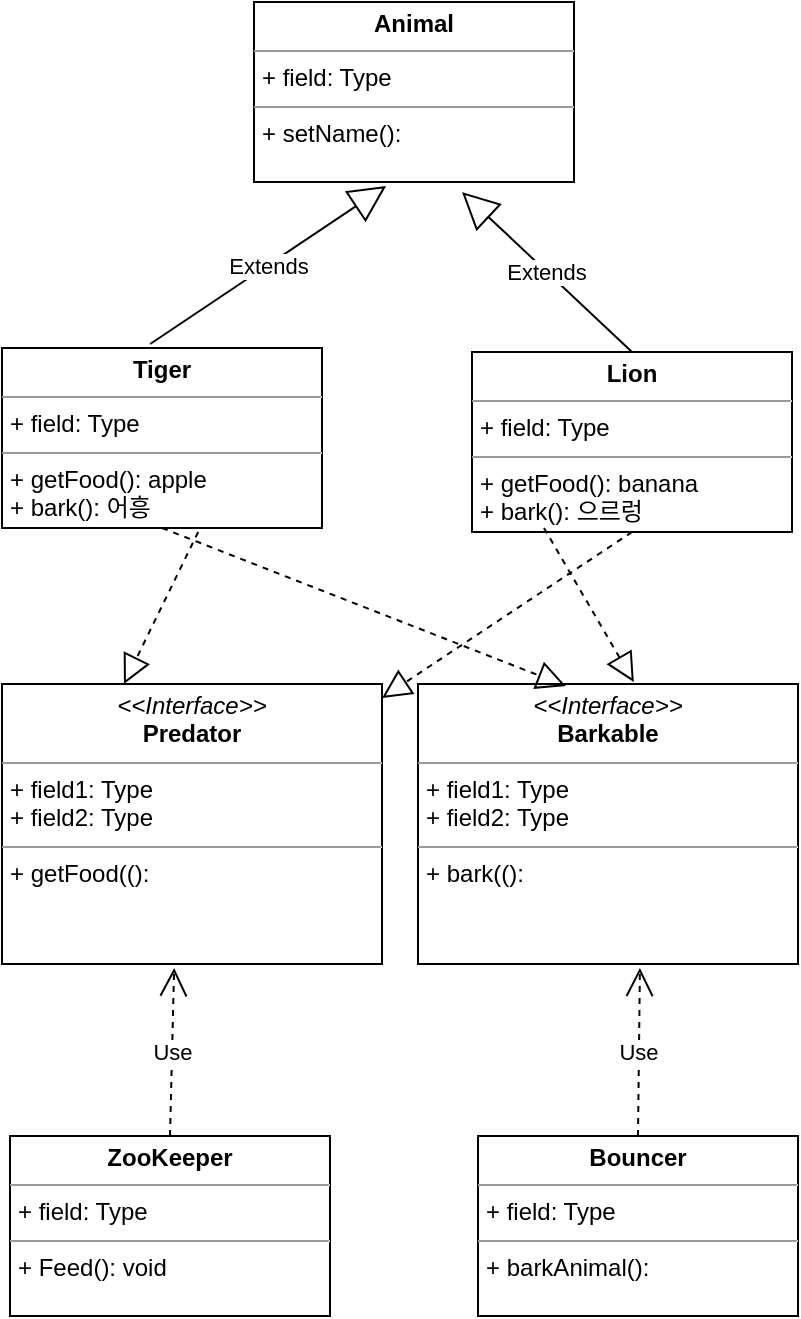 <mxfile version="20.2.3" type="device"><diagram id="AGShzw6GN9l1YmcMLAuT" name="페이지-1"><mxGraphModel dx="1422" dy="865" grid="0" gridSize="10" guides="1" tooltips="1" connect="1" arrows="1" fold="1" page="1" pageScale="1" pageWidth="827" pageHeight="1169" math="0" shadow="0"><root><mxCell id="0"/><mxCell id="1" parent="0"/><mxCell id="gQQ7VbHYPVwz4WgB9ipB-11" value="&lt;p style=&quot;margin:0px;margin-top:4px;text-align:center;&quot;&gt;&lt;i&gt;&amp;lt;&amp;lt;Interface&amp;gt;&amp;gt;&lt;/i&gt;&lt;br&gt;&lt;b&gt;Predator&lt;/b&gt;&lt;/p&gt;&lt;hr size=&quot;1&quot;&gt;&lt;p style=&quot;margin:0px;margin-left:4px;&quot;&gt;+ field1: Type&lt;br&gt;+ field2: Type&lt;/p&gt;&lt;hr size=&quot;1&quot;&gt;&lt;p style=&quot;margin:0px;margin-left:4px;&quot;&gt;+ getFood(():&amp;nbsp;&lt;br&gt;&lt;br&gt;&lt;/p&gt;" style="verticalAlign=top;align=left;overflow=fill;fontSize=12;fontFamily=Helvetica;html=1;fillColor=none;" vertex="1" parent="1"><mxGeometry x="70" y="522" width="190" height="140" as="geometry"/></mxCell><mxCell id="gQQ7VbHYPVwz4WgB9ipB-13" value="&lt;p style=&quot;margin:0px;margin-top:4px;text-align:center;&quot;&gt;&lt;b&gt;Tiger&lt;/b&gt;&lt;/p&gt;&lt;hr size=&quot;1&quot;&gt;&lt;p style=&quot;margin:0px;margin-left:4px;&quot;&gt;+ field: Type&lt;/p&gt;&lt;hr size=&quot;1&quot;&gt;&lt;p style=&quot;margin:0px;margin-left:4px;&quot;&gt;+ getFood(): apple&lt;/p&gt;&lt;p style=&quot;margin:0px;margin-left:4px;&quot;&gt;+ bark(): 어흥&lt;br&gt;&lt;/p&gt;&lt;p style=&quot;margin:0px;margin-left:4px;&quot;&gt;&lt;br&gt;&lt;/p&gt;" style="verticalAlign=top;align=left;overflow=fill;fontSize=12;fontFamily=Helvetica;html=1;fillColor=none;" vertex="1" parent="1"><mxGeometry x="70" y="354" width="160" height="90" as="geometry"/></mxCell><mxCell id="gQQ7VbHYPVwz4WgB9ipB-14" value="&lt;p style=&quot;margin:0px;margin-top:4px;text-align:center;&quot;&gt;&lt;b&gt;Animal&lt;/b&gt;&lt;/p&gt;&lt;hr size=&quot;1&quot;&gt;&lt;p style=&quot;margin:0px;margin-left:4px;&quot;&gt;+ field: Type&lt;/p&gt;&lt;hr size=&quot;1&quot;&gt;&lt;p style=&quot;margin:0px;margin-left:4px;&quot;&gt;+ setName():&amp;nbsp;&lt;/p&gt;" style="verticalAlign=top;align=left;overflow=fill;fontSize=12;fontFamily=Helvetica;html=1;fillColor=none;" vertex="1" parent="1"><mxGeometry x="196" y="181" width="160" height="90" as="geometry"/></mxCell><mxCell id="gQQ7VbHYPVwz4WgB9ipB-15" value="&lt;p style=&quot;margin:0px;margin-top:4px;text-align:center;&quot;&gt;&lt;b&gt;Lion&lt;/b&gt;&lt;/p&gt;&lt;hr size=&quot;1&quot;&gt;&lt;p style=&quot;margin:0px;margin-left:4px;&quot;&gt;+ field: Type&lt;/p&gt;&lt;hr size=&quot;1&quot;&gt;&lt;p style=&quot;margin:0px;margin-left:4px;&quot;&gt;+ getFood(): banana&lt;/p&gt;&lt;p style=&quot;margin:0px;margin-left:4px;&quot;&gt;+ bark(): 으르렁&lt;br&gt;&lt;/p&gt;" style="verticalAlign=top;align=left;overflow=fill;fontSize=12;fontFamily=Helvetica;html=1;fillColor=none;" vertex="1" parent="1"><mxGeometry x="305" y="356" width="160" height="90" as="geometry"/></mxCell><mxCell id="gQQ7VbHYPVwz4WgB9ipB-16" value="Extends" style="endArrow=block;endSize=16;endFill=0;html=1;rounded=0;exitX=0.463;exitY=-0.022;exitDx=0;exitDy=0;exitPerimeter=0;entryX=0.413;entryY=1.022;entryDx=0;entryDy=0;entryPerimeter=0;" edge="1" parent="1" source="gQQ7VbHYPVwz4WgB9ipB-13" target="gQQ7VbHYPVwz4WgB9ipB-14"><mxGeometry width="160" relative="1" as="geometry"><mxPoint x="71" y="299" as="sourcePoint"/><mxPoint x="224" y="275" as="targetPoint"/></mxGeometry></mxCell><mxCell id="gQQ7VbHYPVwz4WgB9ipB-18" value="Extends" style="endArrow=block;endSize=16;endFill=0;html=1;rounded=0;exitX=0.5;exitY=0;exitDx=0;exitDy=0;entryX=0.65;entryY=1.056;entryDx=0;entryDy=0;entryPerimeter=0;" edge="1" parent="1" source="gQQ7VbHYPVwz4WgB9ipB-15" target="gQQ7VbHYPVwz4WgB9ipB-14"><mxGeometry width="160" relative="1" as="geometry"><mxPoint x="142.08" y="365.02" as="sourcePoint"/><mxPoint x="263" y="273" as="targetPoint"/></mxGeometry></mxCell><mxCell id="gQQ7VbHYPVwz4WgB9ipB-21" value="&lt;p style=&quot;margin:0px;margin-top:4px;text-align:center;&quot;&gt;&lt;b&gt;ZooKeeper&lt;/b&gt;&lt;/p&gt;&lt;hr size=&quot;1&quot;&gt;&lt;p style=&quot;margin:0px;margin-left:4px;&quot;&gt;+ field: Type&lt;/p&gt;&lt;hr size=&quot;1&quot;&gt;&lt;p style=&quot;margin:0px;margin-left:4px;&quot;&gt;+ Feed(): void&lt;/p&gt;" style="verticalAlign=top;align=left;overflow=fill;fontSize=12;fontFamily=Helvetica;html=1;fillColor=none;" vertex="1" parent="1"><mxGeometry x="74" y="748" width="160" height="90" as="geometry"/></mxCell><mxCell id="gQQ7VbHYPVwz4WgB9ipB-22" value="Use" style="endArrow=open;endSize=12;dashed=1;html=1;rounded=0;exitX=0.5;exitY=0;exitDx=0;exitDy=0;entryX=0.453;entryY=1.014;entryDx=0;entryDy=0;entryPerimeter=0;" edge="1" parent="1" source="gQQ7VbHYPVwz4WgB9ipB-21" target="gQQ7VbHYPVwz4WgB9ipB-11"><mxGeometry width="160" relative="1" as="geometry"><mxPoint x="436" y="409" as="sourcePoint"/><mxPoint x="236.98" y="665.96" as="targetPoint"/></mxGeometry></mxCell><mxCell id="gQQ7VbHYPVwz4WgB9ipB-23" value="&lt;p style=&quot;margin:0px;margin-top:4px;text-align:center;&quot;&gt;&lt;b&gt;Bouncer&lt;/b&gt;&lt;/p&gt;&lt;hr size=&quot;1&quot;&gt;&lt;p style=&quot;margin:0px;margin-left:4px;&quot;&gt;+ field: Type&lt;/p&gt;&lt;hr size=&quot;1&quot;&gt;&lt;p style=&quot;margin:0px;margin-left:4px;&quot;&gt;+ barkAnimal():&amp;nbsp;&lt;/p&gt;" style="verticalAlign=top;align=left;overflow=fill;fontSize=12;fontFamily=Helvetica;html=1;fillColor=none;" vertex="1" parent="1"><mxGeometry x="308" y="748" width="160" height="90" as="geometry"/></mxCell><mxCell id="gQQ7VbHYPVwz4WgB9ipB-25" value="&lt;p style=&quot;margin:0px;margin-top:4px;text-align:center;&quot;&gt;&lt;i&gt;&amp;lt;&amp;lt;Interface&amp;gt;&amp;gt;&lt;/i&gt;&lt;br&gt;&lt;b&gt;Barkable&lt;/b&gt;&lt;/p&gt;&lt;hr size=&quot;1&quot;&gt;&lt;p style=&quot;margin:0px;margin-left:4px;&quot;&gt;+ field1: Type&lt;br&gt;+ field2: Type&lt;/p&gt;&lt;hr size=&quot;1&quot;&gt;&lt;p style=&quot;margin:0px;margin-left:4px;&quot;&gt;+ bark(():&amp;nbsp;&lt;br&gt;&lt;br&gt;&lt;/p&gt;" style="verticalAlign=top;align=left;overflow=fill;fontSize=12;fontFamily=Helvetica;html=1;fillColor=none;" vertex="1" parent="1"><mxGeometry x="278" y="522" width="190" height="140" as="geometry"/></mxCell><mxCell id="gQQ7VbHYPVwz4WgB9ipB-26" value="Use" style="endArrow=open;endSize=12;dashed=1;html=1;rounded=0;exitX=0.5;exitY=0;exitDx=0;exitDy=0;entryX=0.584;entryY=1.014;entryDx=0;entryDy=0;entryPerimeter=0;" edge="1" parent="1" source="gQQ7VbHYPVwz4WgB9ipB-23" target="gQQ7VbHYPVwz4WgB9ipB-25"><mxGeometry width="160" relative="1" as="geometry"><mxPoint x="421.02" y="720" as="sourcePoint"/><mxPoint x="264.91" y="664" as="targetPoint"/></mxGeometry></mxCell><mxCell id="gQQ7VbHYPVwz4WgB9ipB-27" value="" style="endArrow=block;dashed=1;endFill=0;endSize=12;html=1;rounded=0;exitX=0.5;exitY=1;exitDx=0;exitDy=0;entryX=0.389;entryY=0.007;entryDx=0;entryDy=0;entryPerimeter=0;" edge="1" parent="1" source="gQQ7VbHYPVwz4WgB9ipB-13" target="gQQ7VbHYPVwz4WgB9ipB-25"><mxGeometry width="160" relative="1" as="geometry"><mxPoint x="163" y="456" as="sourcePoint"/><mxPoint x="231.66" y="521.62" as="targetPoint"/></mxGeometry></mxCell><mxCell id="gQQ7VbHYPVwz4WgB9ipB-28" value="" style="endArrow=block;dashed=1;endFill=0;endSize=12;html=1;rounded=0;exitX=0.556;exitY=0.989;exitDx=0;exitDy=0;exitPerimeter=0;entryX=0.568;entryY=-0.007;entryDx=0;entryDy=0;entryPerimeter=0;" edge="1" parent="1" target="gQQ7VbHYPVwz4WgB9ipB-25"><mxGeometry width="160" relative="1" as="geometry"><mxPoint x="341" y="444" as="sourcePoint"/><mxPoint x="280.68" y="522.04" as="targetPoint"/></mxGeometry></mxCell><mxCell id="gQQ7VbHYPVwz4WgB9ipB-33" value="" style="endArrow=block;dashed=1;endFill=0;endSize=12;html=1;rounded=0;exitX=0.613;exitY=1.022;exitDx=0;exitDy=0;exitPerimeter=0;entryX=0.321;entryY=0;entryDx=0;entryDy=0;entryPerimeter=0;" edge="1" parent="1" source="gQQ7VbHYPVwz4WgB9ipB-13" target="gQQ7VbHYPVwz4WgB9ipB-11"><mxGeometry width="160" relative="1" as="geometry"><mxPoint x="168.96" y="453.01" as="sourcePoint"/><mxPoint x="155.91" y="529.98" as="targetPoint"/></mxGeometry></mxCell><mxCell id="gQQ7VbHYPVwz4WgB9ipB-34" value="" style="endArrow=block;dashed=1;endFill=0;endSize=12;html=1;rounded=0;exitX=0.5;exitY=1;exitDx=0;exitDy=0;" edge="1" parent="1" source="gQQ7VbHYPVwz4WgB9ipB-15" target="gQQ7VbHYPVwz4WgB9ipB-11"><mxGeometry width="160" relative="1" as="geometry"><mxPoint x="351" y="454" as="sourcePoint"/><mxPoint x="189.92" y="528.02" as="targetPoint"/></mxGeometry></mxCell></root></mxGraphModel></diagram></mxfile>